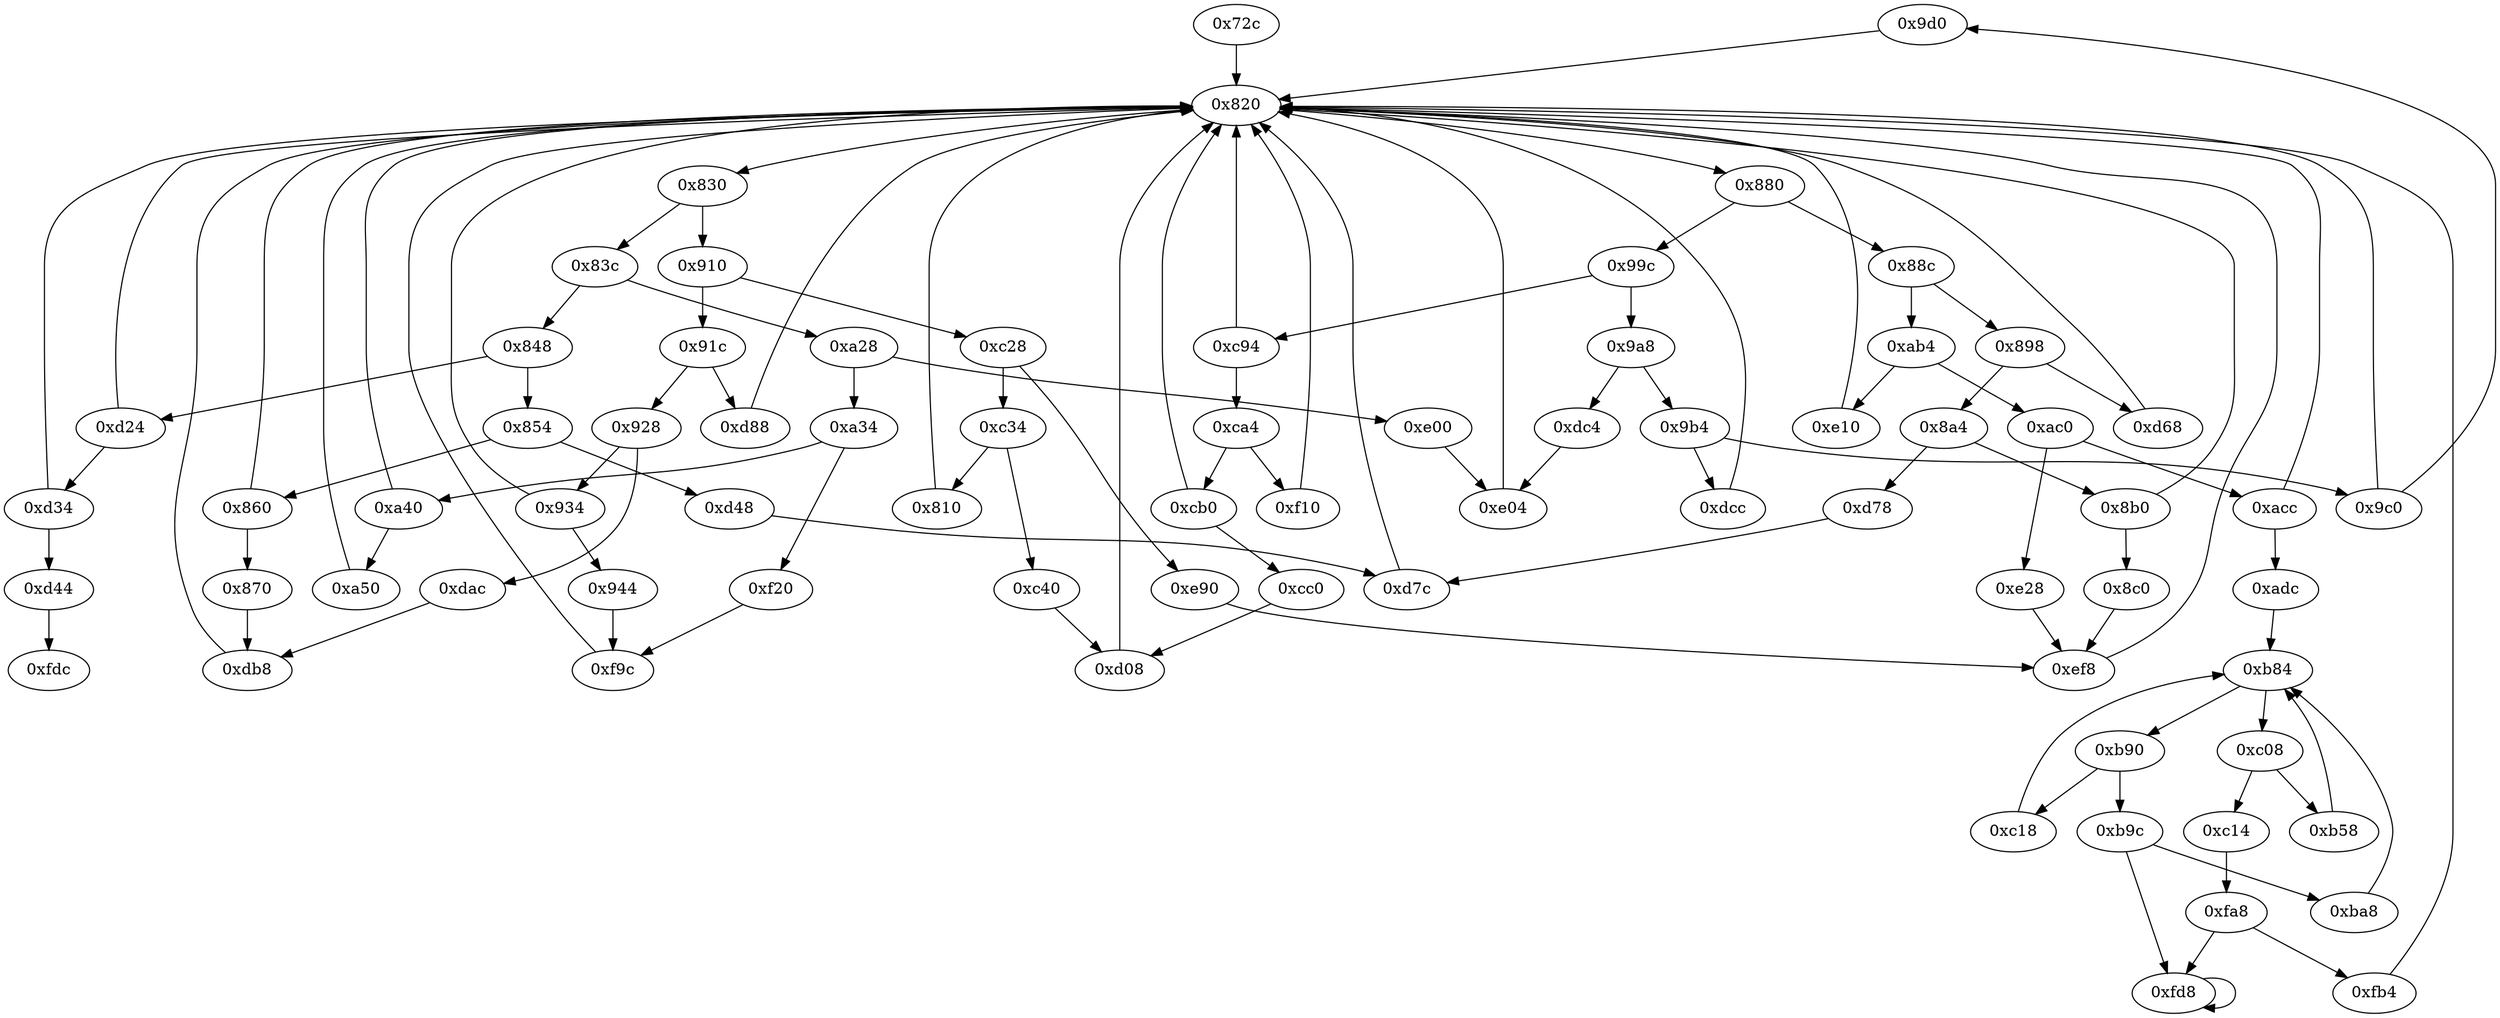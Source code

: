 digraph "" {
	"0x9d0"	 [opcode="[u'ldr', u'ldr', u'ldr', u'sub', u'mul', u'mvn', u'ldr', u'orr', u'mov', u'cmn', u'mov', u'ldr', u'cmp', u'mov', u'mov', u'mov', \
u'cmn', u'mov', u'mov', u'teq', u'mov', u'b']"];
	"0x820"	 [opcode="[u'mov', u'ldr', u'cmp', u'b']"];
	"0x9d0" -> "0x820";
	"0xb9c"	 [opcode="[u'ldr', u'cmp', u'b']"];
	"0xfd8"	 [opcode="[u'b']"];
	"0xb9c" -> "0xfd8";
	"0xba8"	 [opcode="[u'mov', u'bl', u'ldr', u'ldr', u'ldr', u'sub', u'mul', u'eor', u'and', u'ldr', u'ldr', u'mov', u'mov', u'cmp', u'mov', u'cmp', \
u'mov', u'mov', u'cmp', u'mov', u'mov', u'teq', u'mov', u'b']"];
	"0xb9c" -> "0xba8";
	"0xd34"	 [opcode="[u'ldr', u'cmp', u'mov', u'b']"];
	"0xd34" -> "0x820";
	"0xd44"	 [opcode="[u'b']"];
	"0xd34" -> "0xd44";
	"0xe10"	 [opcode="[u'mov', u'bl', u'ldr', u'ldr', u'ldr', u'b']"];
	"0xe10" -> "0x820";
	"0x99c"	 [opcode="[u'ldr', u'cmp', u'b']"];
	"0xc94"	 [opcode="[u'ldr', u'cmp', u'mov', u'b']"];
	"0x99c" -> "0xc94";
	"0x9a8"	 [opcode="[u'ldr', u'cmp', u'b']"];
	"0x99c" -> "0x9a8";
	"0xc94" -> "0x820";
	"0xca4"	 [opcode="[u'ldr', u'cmp', u'b']"];
	"0xc94" -> "0xca4";
	"0xab4"	 [opcode="[u'ldr', u'cmp', u'b']"];
	"0xab4" -> "0xe10";
	"0xac0"	 [opcode="[u'ldr', u'cmp', u'b']"];
	"0xab4" -> "0xac0";
	"0x860"	 [opcode="[u'ldr', u'cmp', u'mov', u'b']"];
	"0x860" -> "0x820";
	"0x870"	 [opcode="[u'ldrb', u'ldr', u'ldr', u'b']"];
	"0x860" -> "0x870";
	"0xfa8"	 [opcode="[u'ldr', u'cmp', u'b']"];
	"0xfa8" -> "0xfd8";
	"0xfb4"	 [opcode="[u'ldr', u'ldr', u'ldr', u'ldrb', u'str', u'mov', u'str', u'mov', u'b']"];
	"0xfa8" -> "0xfb4";
	"0x9b4"	 [opcode="[u'ldr', u'cmp', u'b']"];
	"0x9a8" -> "0x9b4";
	"0xdc4"	 [opcode="[u'mov', u'b']"];
	"0x9a8" -> "0xdc4";
	"0xc14"	 [opcode="[u'b']"];
	"0xc14" -> "0xfa8";
	"0xdcc"	 [opcode="[u'ldrb', u'ldrb', u'ldr', u'eor', u'tst', u'ldr', u'mov', u'cmp', u'mov', u'mov', u'cmp', u'mov', u'b']"];
	"0x9b4" -> "0xdcc";
	"0x9c0"	 [opcode="[u'ldr', u'cmp', u'mov', u'b']"];
	"0x9b4" -> "0x9c0";
	"0x8b0"	 [opcode="[u'ldr', u'cmp', u'mov', u'b']"];
	"0x8b0" -> "0x820";
	"0x8c0"	 [opcode="[u'ldr', u'mov', u'ldr', u'ldr', u'add', u'sub', u'sub', u'mul', u'eor', u'and', u'ldr', u'mov', u'mov', u'ldr', u'ldr', u'cmp', \
u'mov', u'teq', u'ldr', u'b']"];
	"0x8b0" -> "0x8c0";
	"0x944"	 [opcode="[u'ldr', u'ldr', u'ldr', u'rsb', u'mvn', u'mul', u'mvn', u'ldr', u'ldr', u'ldr', u'orr', u'cmn', u'mov', u'mov', u'cmp', u'mov', \
u'mov', u'mov', u'cmn', u'mov', u'mov', u'b']"];
	"0xf9c"	 [opcode="[u'teq', u'mov', u'b']"];
	"0x944" -> "0xf9c";
	"0x854"	 [opcode="[u'ldr', u'cmp', u'b']"];
	"0x854" -> "0x860";
	"0xd48"	 [opcode="[u'ldr', u'bl', u'ldr', u'ldr', u'sub', u'add', u'add', u'b']"];
	"0x854" -> "0xd48";
	"0xa28"	 [opcode="[u'ldr', u'cmp', u'b']"];
	"0xa34"	 [opcode="[u'ldr', u'cmp', u'b']"];
	"0xa28" -> "0xa34";
	"0xe00"	 [opcode="[u'mov']"];
	"0xa28" -> "0xe00";
	"0xc34"	 [opcode="[u'ldr', u'cmp', u'b']"];
	"0xc40"	 [opcode="[u'ldr', u'ldr', u'ldr', u'ldr', u'ldr', u'mov', u'add', u'cmp', u'sub', u'mov', u'sub', u'mul', u'mov', u'mvn', u'ldr', u'orr', \
u'cmn', u'mov', u'teq', u'ldr', u'b']"];
	"0xc34" -> "0xc40";
	"0x810"	 [opcode="[u'ldr', u'cmp', u'mov', u'ldr']"];
	"0xc34" -> "0x810";
	"0xacc"	 [opcode="[u'ldr', u'cmp', u'mov', u'b']"];
	"0xac0" -> "0xacc";
	"0xe28"	 [opcode="[u'ldr', u'ldr', u'mov', u'cmp', u'mov', u'mov', u'strb', u'ldr', u'ldr', u'ldr', u'sub', u'sub', u'add', u'mul', u'eor', u'and', \
u'ldr', u'mov', u'mov', u'ldr', u'ldr', u'cmp', u'mov', u'teq', u'mov', u'b']"];
	"0xac0" -> "0xe28";
	"0xfdc"	 [opcode="[u'ldr', u'ldr', u'ldr', u'ldr', u'sub', u'ldr', u'sub', u'pop']"];
	"0x880"	 [opcode="[u'ldr', u'cmp', u'b']"];
	"0x880" -> "0x99c";
	"0x88c"	 [opcode="[u'ldr', u'cmp', u'b']"];
	"0x880" -> "0x88c";
	"0xacc" -> "0x820";
	"0xadc"	 [opcode="[u'str', u'str', u'ldr', u'str', u'ldr', u'ldr', u'bl', u'mov', u'ldr', u'ldr', u'ldr', u'sub', u'sub', u'add', u'mul', u'ldr', \
u'mvn', u'orr', u'cmn', u'mov', u'ldr', u'mov', u'strb', u'mov', u'cmp', u'mov', u'strb', u'ldr', u'ldr', u'ldr', u'b']"];
	"0xacc" -> "0xadc";
	"0x848"	 [opcode="[u'ldr', u'cmp', u'b']"];
	"0x848" -> "0x854";
	"0xd24"	 [opcode="[u'ldr', u'cmp', u'ldr', u'b']"];
	"0x848" -> "0xd24";
	"0x820" -> "0x880";
	"0x830"	 [opcode="[u'ldr', u'cmp', u'b']"];
	"0x820" -> "0x830";
	"0xa40"	 [opcode="[u'ldr', u'cmp', u'mov', u'b']"];
	"0xa34" -> "0xa40";
	"0xf20"	 [opcode="[u'mov', u'bl', u'ldr', u'ldr', u'ldr', u'sub', u'add', u'add', u'str', u'ldr', u'ldr', u'ldr', u'add', u'sub', u'sub', u'mul', \
u'eor', u'and', u'ldr', u'ldr', u'ldr', u'mov', u'mov', u'cmp', u'mov', u'cmp', u'mov', u'mov', u'cmp', u'mov', u'mov']"];
	"0xa34" -> "0xf20";
	"0xb84"	 [opcode="[u'ldr', u'cmp', u'b']"];
	"0xadc" -> "0xb84";
	"0x928"	 [opcode="[u'ldr', u'cmp', u'b']"];
	"0xdac"	 [opcode="[u'ldrb', u'ldr', u'ldr']"];
	"0x928" -> "0xdac";
	"0x934"	 [opcode="[u'ldr', u'cmp', u'mov', u'b']"];
	"0x928" -> "0x934";
	"0xc18"	 [opcode="[u'mov', u'bl', u'mov', u'b']"];
	"0xc18" -> "0xb84";
	"0x91c"	 [opcode="[u'ldr', u'cmp', u'b']"];
	"0x91c" -> "0x928";
	"0xd88"	 [opcode="[u'ldr', u'str', u'ldr', u'ldr', u'ldr', u'ldr', u'cmp', u'mov', u'b']"];
	"0x91c" -> "0xd88";
	"0xa40" -> "0x820";
	"0xa50"	 [opcode="[u'ldr', u'mov', u'str', u'ldr', u'ldr', u'sub', u'mul', u'mov', u'eor', u'and', u'ldr', u'mov', u'ldr', u'cmp', u'mov', u'teq', \
u'ldr', u'mov', u'mov', u'cmp', u'mov', u'mov', u'cmp', u'mov', u'b']"];
	"0xa40" -> "0xa50";
	"0xd88" -> "0x820";
	"0xd78"	 [opcode="[u'mov']"];
	"0xd7c"	 [opcode="[u'str', u'ldr', u'b']"];
	"0xd78" -> "0xd7c";
	"0x72c"	 [opcode="[u'push', u'add', u'sub', u'mov', u'ldr', u'mov', u'mvn', u'ldr', u'ldr', u'str', u'ldr', u'ldr', u'rsb', u'mvn', u'mul', u'mov', \
u'eor', u'tst', u'ldr', u'mov', u'mov', u'strb', u'ldr', u'cmp', u'mov', u'strb', u'ldr', u'ldr', u'ldr', u'ldr', u'str', u'ldr', \
u'str', u'ldr', u'str', u'ldr', u'ldr', u'str', u'ldr', u'str', u'ldr', u'str', u'ldr', u'str', u'ldr', u'str', u'ldr', u'str', \
u'ldr', u'str', u'ldr', u'add', u'str', u'str', u'str', u'str', u'b']"];
	"0x72c" -> "0x820";
	"0xcb0"	 [opcode="[u'ldr', u'cmp', u'mov', u'b']"];
	"0xcb0" -> "0x820";
	"0xcc0"	 [opcode="[u'ldr', u'ldr', u'ldr', u'ldr', u'ldr', u'mov', u'sub', u'mul', u'cmp', u'mov', u'mvn', u'mov', u'ldr', u'orr', u'cmn', u'mov', \
u'teq', u'ldr']"];
	"0xcb0" -> "0xcc0";
	"0x83c"	 [opcode="[u'ldr', u'cmp', u'b']"];
	"0x83c" -> "0xa28";
	"0x83c" -> "0x848";
	"0xe04"	 [opcode="[u'str', u'ldr', u'b']"];
	"0xe00" -> "0xe04";
	"0xdcc" -> "0x820";
	"0xe04" -> "0x820";
	"0xfd8" -> "0xfd8";
	"0xb58"	 [opcode="[u'ldrb', u'ldrb', u'eor', u'tst', u'mov', u'mov', u'cmp', u'mov', u'mov', u'cmp', u'mov']"];
	"0xb58" -> "0xb84";
	"0xf20" -> "0xf9c";
	"0x88c" -> "0xab4";
	"0x898"	 [opcode="[u'ldr', u'cmp', u'b']"];
	"0x88c" -> "0x898";
	"0xd7c" -> "0x820";
	"0xb90"	 [opcode="[u'ldr', u'cmp', u'b']"];
	"0xb90" -> "0xb9c";
	"0xb90" -> "0xc18";
	"0xd08"	 [opcode="[u'mov', u'cmn', u'mov', u'mov', u'cmp', u'mov', u'b']"];
	"0xd08" -> "0x820";
	"0x8a4"	 [opcode="[u'ldr', u'cmp', u'b']"];
	"0x8a4" -> "0x8b0";
	"0x8a4" -> "0xd78";
	"0xcc0" -> "0xd08";
	"0xc28"	 [opcode="[u'ldr', u'cmp', u'b']"];
	"0xc28" -> "0xc34";
	"0xe90"	 [opcode="[u'sub', u'mov', u'str', u'cmp', u'mov', u'mov', u'mov', u'strb', u'ldr', u'ldr', u'ldr', u'sub', u'sub', u'add', u'mul', u'eor', \
u'and', u'ldr', u'mov', u'mov', u'ldr', u'ldr', u'cmp', u'mov', u'teq', u'ldr']"];
	"0xc28" -> "0xe90";
	"0x9c0" -> "0x9d0";
	"0x9c0" -> "0x820";
	"0x898" -> "0x8a4";
	"0xd68"	 [opcode="[u'ldr', u'str', u'mov', u'b']"];
	"0x898" -> "0xd68";
	"0xdb8"	 [opcode="[u'cmp', u'mov', u'b']"];
	"0xdac" -> "0xdb8";
	"0xfb4" -> "0x820";
	"0xc40" -> "0xd08";
	"0xf9c" -> "0x820";
	"0xef8"	 [opcode="[u'mov', u'cmp', u'mov', u'cmp', u'mov', u'b']"];
	"0x8c0" -> "0xef8";
	"0xd48" -> "0xd7c";
	"0xc08"	 [opcode="[u'ldr', u'cmp', u'b']"];
	"0xc08" -> "0xc14";
	"0xc08" -> "0xb58";
	"0xdb8" -> "0x820";
	"0x870" -> "0xdb8";
	"0x934" -> "0x944";
	"0x934" -> "0x820";
	"0x810" -> "0x820";
	"0xd44" -> "0xfdc";
	"0x910"	 [opcode="[u'ldr', u'cmp', u'b']"];
	"0x910" -> "0x91c";
	"0x910" -> "0xc28";
	"0xa50" -> "0x820";
	"0x830" -> "0x83c";
	"0x830" -> "0x910";
	"0xe28" -> "0xef8";
	"0xef8" -> "0x820";
	"0xca4" -> "0xcb0";
	"0xf10"	 [opcode="[u'ldr', u'ldr', u'ldr', u'b']"];
	"0xca4" -> "0xf10";
	"0xd24" -> "0xd34";
	"0xd24" -> "0x820";
	"0xb84" -> "0xb90";
	"0xb84" -> "0xc08";
	"0xf10" -> "0x820";
	"0xba8" -> "0xb84";
	"0xdc4" -> "0xe04";
	"0xd68" -> "0x820";
	"0xe90" -> "0xef8";
}
